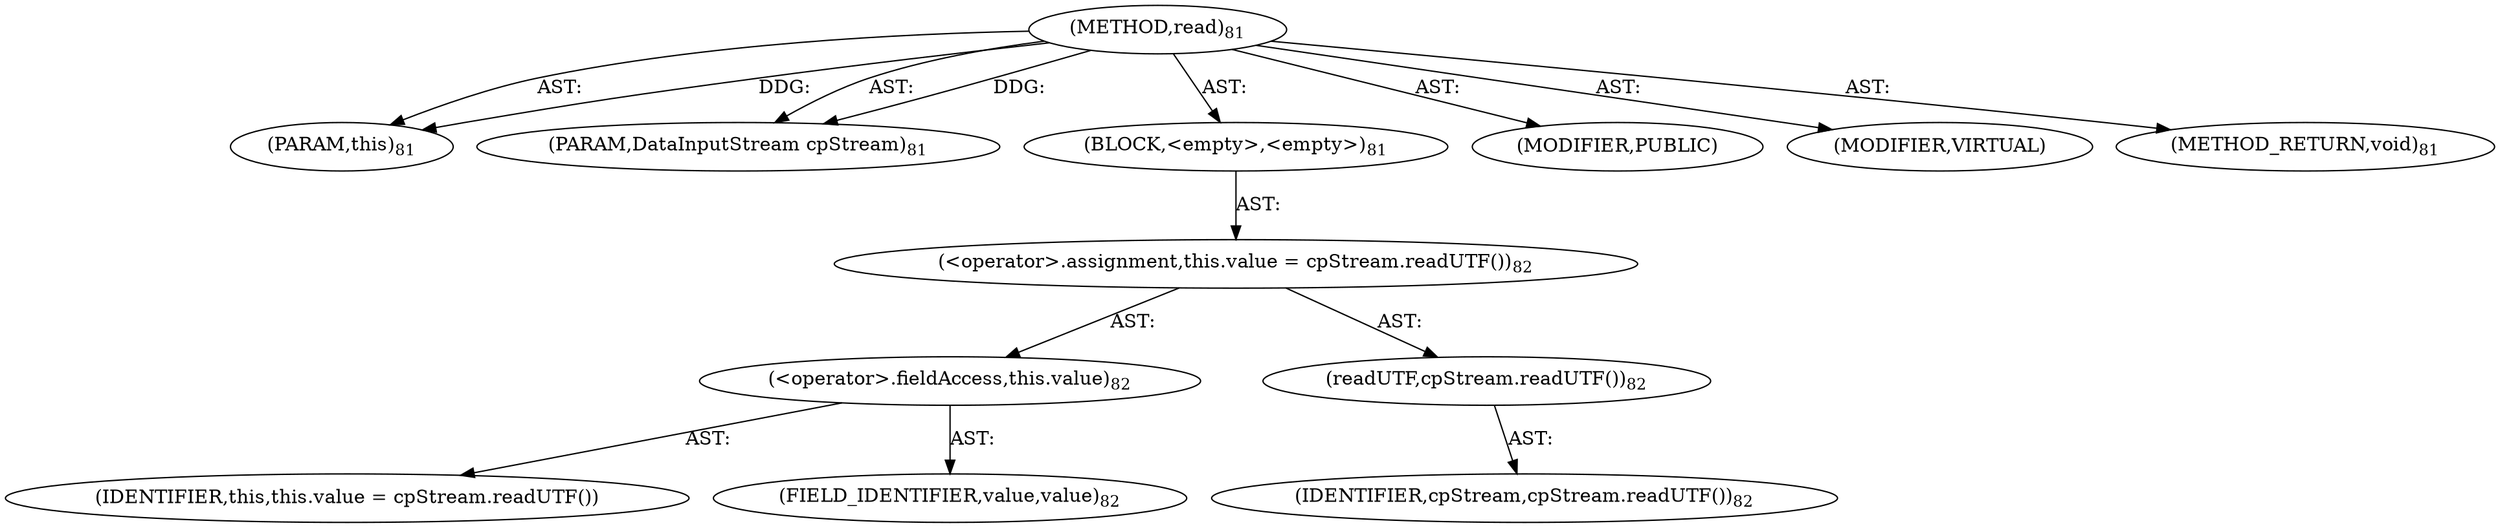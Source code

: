 digraph "read" {  
"111669149697" [label = <(METHOD,read)<SUB>81</SUB>> ]
"115964116993" [label = <(PARAM,this)<SUB>81</SUB>> ]
"115964116994" [label = <(PARAM,DataInputStream cpStream)<SUB>81</SUB>> ]
"25769803777" [label = <(BLOCK,&lt;empty&gt;,&lt;empty&gt;)<SUB>81</SUB>> ]
"30064771073" [label = <(&lt;operator&gt;.assignment,this.value = cpStream.readUTF())<SUB>82</SUB>> ]
"30064771074" [label = <(&lt;operator&gt;.fieldAccess,this.value)<SUB>82</SUB>> ]
"68719476738" [label = <(IDENTIFIER,this,this.value = cpStream.readUTF())> ]
"55834574848" [label = <(FIELD_IDENTIFIER,value,value)<SUB>82</SUB>> ]
"30064771075" [label = <(readUTF,cpStream.readUTF())<SUB>82</SUB>> ]
"68719476739" [label = <(IDENTIFIER,cpStream,cpStream.readUTF())<SUB>82</SUB>> ]
"133143986179" [label = <(MODIFIER,PUBLIC)> ]
"133143986180" [label = <(MODIFIER,VIRTUAL)> ]
"128849018881" [label = <(METHOD_RETURN,void)<SUB>81</SUB>> ]
  "111669149697" -> "115964116993"  [ label = "AST: "] 
  "111669149697" -> "115964116994"  [ label = "AST: "] 
  "111669149697" -> "25769803777"  [ label = "AST: "] 
  "111669149697" -> "133143986179"  [ label = "AST: "] 
  "111669149697" -> "133143986180"  [ label = "AST: "] 
  "111669149697" -> "128849018881"  [ label = "AST: "] 
  "25769803777" -> "30064771073"  [ label = "AST: "] 
  "30064771073" -> "30064771074"  [ label = "AST: "] 
  "30064771073" -> "30064771075"  [ label = "AST: "] 
  "30064771074" -> "68719476738"  [ label = "AST: "] 
  "30064771074" -> "55834574848"  [ label = "AST: "] 
  "30064771075" -> "68719476739"  [ label = "AST: "] 
  "111669149697" -> "115964116993"  [ label = "DDG: "] 
  "111669149697" -> "115964116994"  [ label = "DDG: "] 
}
